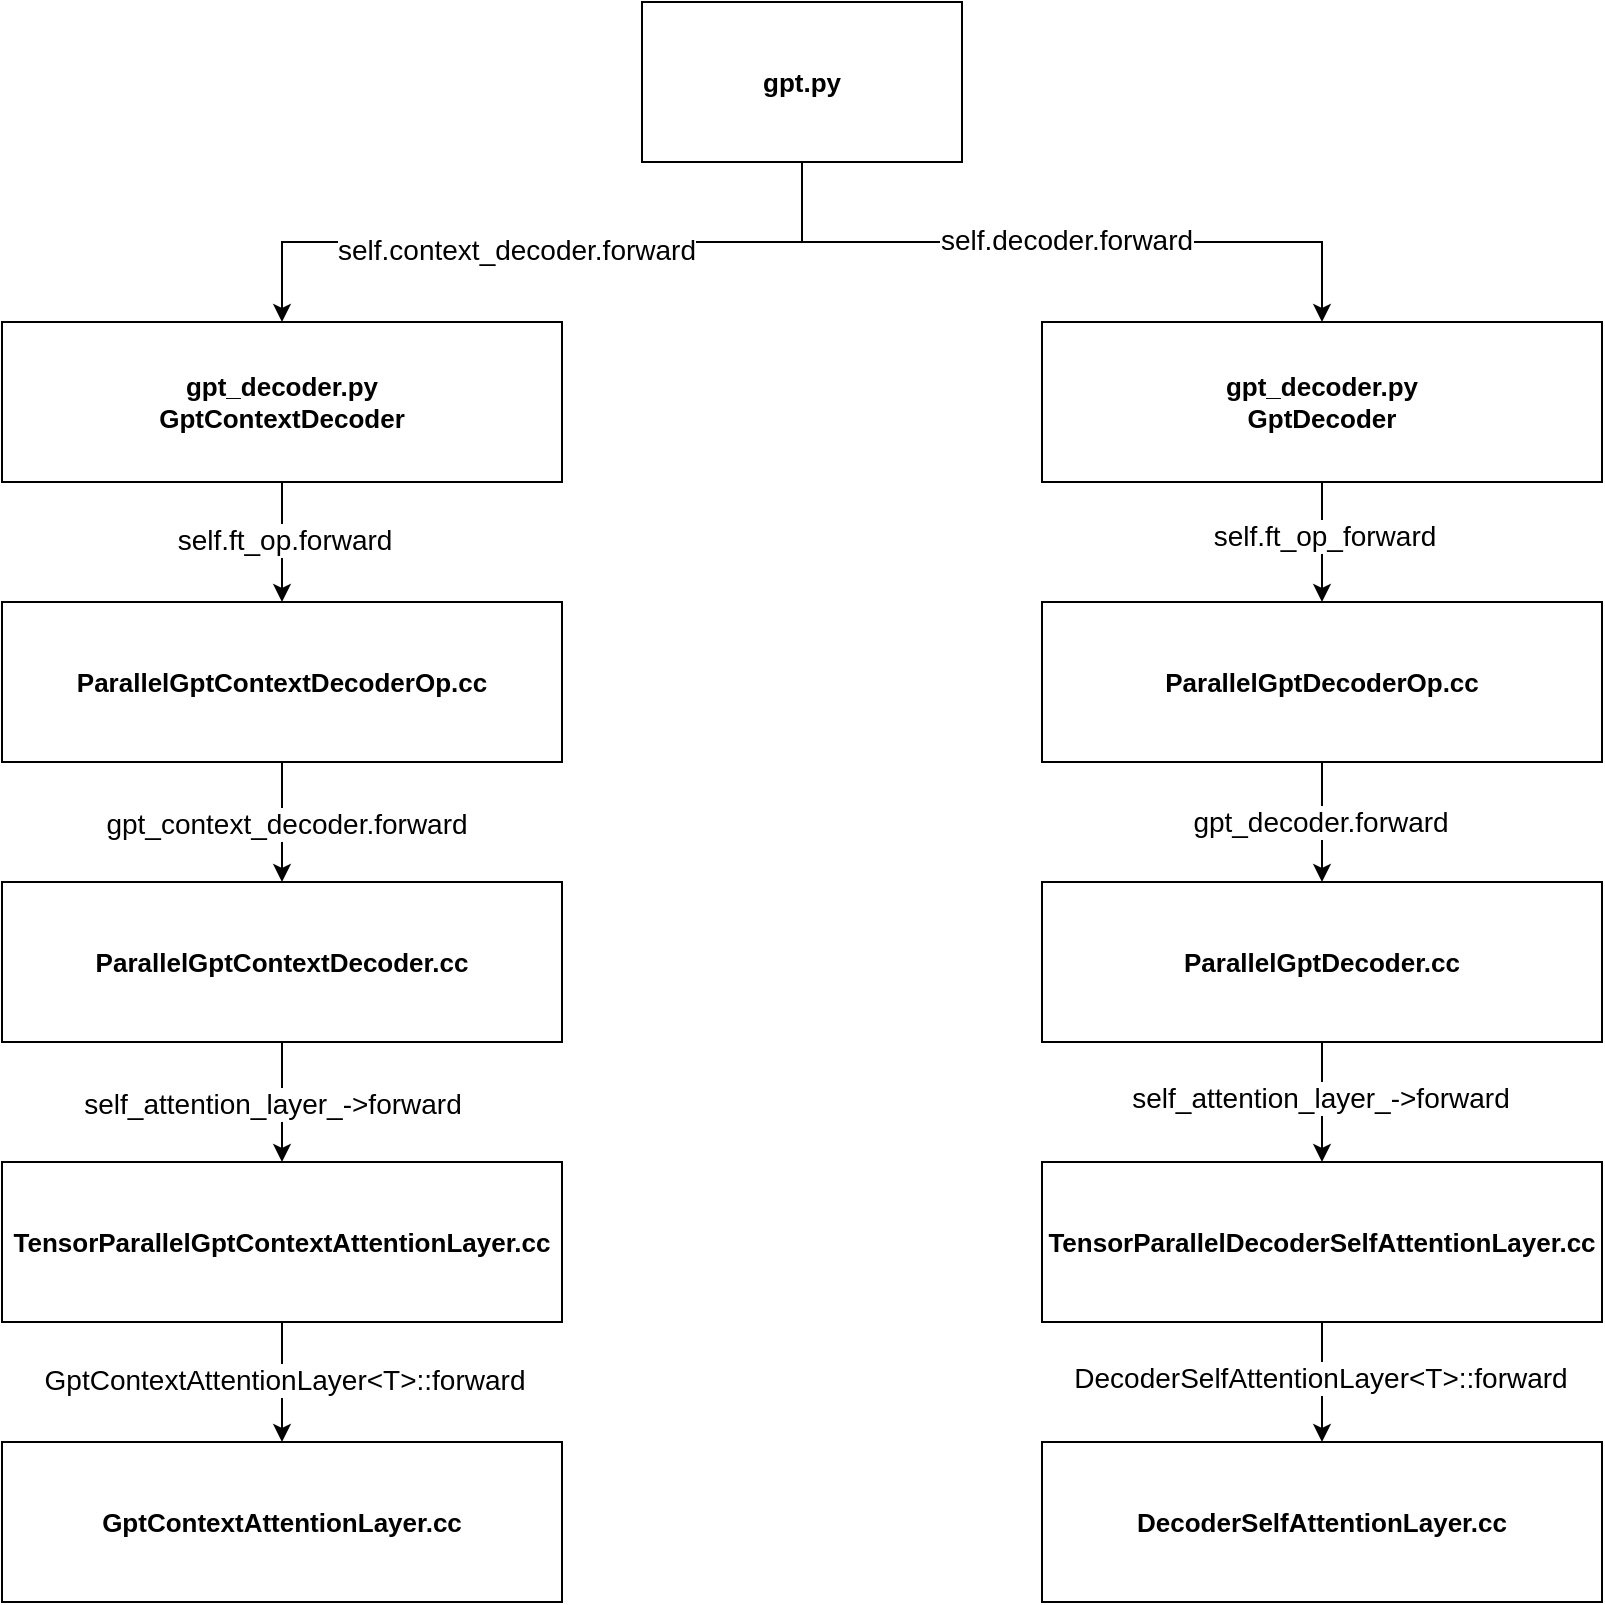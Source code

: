 <mxfile version="24.4.13" type="github">
  <diagram name="第 1 页" id="Shxo8c8ruzFcI2NnvS2r">
    <mxGraphModel dx="1434" dy="780" grid="1" gridSize="10" guides="1" tooltips="1" connect="1" arrows="1" fold="1" page="1" pageScale="1" pageWidth="827" pageHeight="1169" math="0" shadow="0">
      <root>
        <mxCell id="0" />
        <mxCell id="1" parent="0" />
        <mxCell id="2ow2e5n1_LkANaT4E1-G-15" value="" style="edgeStyle=orthogonalEdgeStyle;rounded=0;orthogonalLoop=1;jettySize=auto;html=1;entryX=0.5;entryY=0;entryDx=0;entryDy=0;exitX=0.5;exitY=1;exitDx=0;exitDy=0;" edge="1" parent="1" source="2ow2e5n1_LkANaT4E1-G-1" target="2ow2e5n1_LkANaT4E1-G-3">
          <mxGeometry relative="1" as="geometry">
            <mxPoint x="400" y="290" as="targetPoint" />
          </mxGeometry>
        </mxCell>
        <mxCell id="2ow2e5n1_LkANaT4E1-G-16" value="&lt;font style=&quot;font-size: 14px;&quot;&gt;self.context_decoder.forward&lt;/font&gt;" style="edgeLabel;html=1;align=center;verticalAlign=middle;resizable=0;points=[];" vertex="1" connectable="0" parent="2ow2e5n1_LkANaT4E1-G-15">
          <mxGeometry x="0.076" y="4" relative="1" as="geometry">
            <mxPoint as="offset" />
          </mxGeometry>
        </mxCell>
        <mxCell id="2ow2e5n1_LkANaT4E1-G-17" style="edgeStyle=orthogonalEdgeStyle;rounded=0;orthogonalLoop=1;jettySize=auto;html=1;entryX=0.5;entryY=0;entryDx=0;entryDy=0;exitX=0.5;exitY=1;exitDx=0;exitDy=0;" edge="1" parent="1" source="2ow2e5n1_LkANaT4E1-G-1" target="2ow2e5n1_LkANaT4E1-G-9">
          <mxGeometry relative="1" as="geometry" />
        </mxCell>
        <mxCell id="2ow2e5n1_LkANaT4E1-G-36" value="&lt;font style=&quot;font-size: 14px;&quot;&gt;self.decoder.forward&lt;/font&gt;" style="edgeLabel;html=1;align=center;verticalAlign=middle;resizable=0;points=[];" vertex="1" connectable="0" parent="2ow2e5n1_LkANaT4E1-G-17">
          <mxGeometry x="0.012" y="1" relative="1" as="geometry">
            <mxPoint as="offset" />
          </mxGeometry>
        </mxCell>
        <mxCell id="2ow2e5n1_LkANaT4E1-G-1" value="&lt;font size=&quot;1&quot; style=&quot;&quot;&gt;&lt;b style=&quot;font-size: 13px;&quot;&gt;gpt.py&lt;/b&gt;&lt;/font&gt;" style="rounded=0;whiteSpace=wrap;html=1;" vertex="1" parent="1">
          <mxGeometry x="320" y="120" width="160" height="80" as="geometry" />
        </mxCell>
        <mxCell id="2ow2e5n1_LkANaT4E1-G-10" value="" style="edgeStyle=orthogonalEdgeStyle;rounded=0;orthogonalLoop=1;jettySize=auto;html=1;" edge="1" parent="1" source="2ow2e5n1_LkANaT4E1-G-3" target="2ow2e5n1_LkANaT4E1-G-4">
          <mxGeometry relative="1" as="geometry" />
        </mxCell>
        <mxCell id="2ow2e5n1_LkANaT4E1-G-13" value="&lt;font style=&quot;font-size: 14px;&quot;&gt;self.ft_op.forward&lt;/font&gt;" style="edgeLabel;html=1;align=center;verticalAlign=middle;resizable=0;points=[];" vertex="1" connectable="0" parent="2ow2e5n1_LkANaT4E1-G-10">
          <mxGeometry x="-0.033" y="1" relative="1" as="geometry">
            <mxPoint as="offset" />
          </mxGeometry>
        </mxCell>
        <mxCell id="2ow2e5n1_LkANaT4E1-G-3" value="&lt;font style=&quot;font-size: 13px;&quot;&gt;&lt;b style=&quot;&quot;&gt;gpt_decoder.py&lt;/b&gt;&lt;/font&gt;&lt;div style=&quot;font-size: 13px;&quot;&gt;&lt;font style=&quot;font-size: 13px;&quot;&gt;&lt;b style=&quot;&quot;&gt;GptContextDecoder&lt;/b&gt;&lt;/font&gt;&lt;/div&gt;" style="rounded=0;whiteSpace=wrap;html=1;" vertex="1" parent="1">
          <mxGeometry y="280" width="280" height="80" as="geometry" />
        </mxCell>
        <mxCell id="2ow2e5n1_LkANaT4E1-G-11" value="" style="edgeStyle=orthogonalEdgeStyle;rounded=0;orthogonalLoop=1;jettySize=auto;html=1;" edge="1" parent="1" source="2ow2e5n1_LkANaT4E1-G-4" target="2ow2e5n1_LkANaT4E1-G-6">
          <mxGeometry relative="1" as="geometry" />
        </mxCell>
        <mxCell id="2ow2e5n1_LkANaT4E1-G-18" value="&lt;font style=&quot;font-size: 14px;&quot;&gt;gpt_context_decoder.forward&lt;/font&gt;" style="edgeLabel;html=1;align=center;verticalAlign=middle;resizable=0;points=[];" vertex="1" connectable="0" parent="2ow2e5n1_LkANaT4E1-G-11">
          <mxGeometry x="0.033" y="2" relative="1" as="geometry">
            <mxPoint as="offset" />
          </mxGeometry>
        </mxCell>
        <mxCell id="2ow2e5n1_LkANaT4E1-G-4" value="&lt;b style=&quot;&quot;&gt;&lt;font style=&quot;font-size: 13px;&quot;&gt;ParallelGptContextDecoderOp.cc&lt;/font&gt;&lt;/b&gt;" style="rounded=0;whiteSpace=wrap;html=1;" vertex="1" parent="1">
          <mxGeometry y="420" width="280" height="80" as="geometry" />
        </mxCell>
        <mxCell id="2ow2e5n1_LkANaT4E1-G-12" value="" style="edgeStyle=orthogonalEdgeStyle;rounded=0;orthogonalLoop=1;jettySize=auto;html=1;" edge="1" parent="1" source="2ow2e5n1_LkANaT4E1-G-6" target="2ow2e5n1_LkANaT4E1-G-7">
          <mxGeometry relative="1" as="geometry" />
        </mxCell>
        <mxCell id="2ow2e5n1_LkANaT4E1-G-21" value="Text" style="edgeLabel;html=1;align=center;verticalAlign=middle;resizable=0;points=[];" vertex="1" connectable="0" parent="2ow2e5n1_LkANaT4E1-G-12">
          <mxGeometry x="0.067" y="1" relative="1" as="geometry">
            <mxPoint as="offset" />
          </mxGeometry>
        </mxCell>
        <mxCell id="2ow2e5n1_LkANaT4E1-G-22" value="&lt;font style=&quot;font-size: 14px;&quot;&gt;self_attention_layer_-&amp;gt;forward&lt;/font&gt;" style="edgeLabel;html=1;align=center;verticalAlign=middle;resizable=0;points=[];" vertex="1" connectable="0" parent="2ow2e5n1_LkANaT4E1-G-12">
          <mxGeometry x="0.033" y="-5" relative="1" as="geometry">
            <mxPoint as="offset" />
          </mxGeometry>
        </mxCell>
        <mxCell id="2ow2e5n1_LkANaT4E1-G-6" value="&lt;b style=&quot;&quot;&gt;&lt;font style=&quot;font-size: 13px;&quot;&gt;ParallelGptContextDecoder.cc&lt;/font&gt;&lt;/b&gt;" style="rounded=0;whiteSpace=wrap;html=1;" vertex="1" parent="1">
          <mxGeometry y="560" width="280" height="80" as="geometry" />
        </mxCell>
        <mxCell id="2ow2e5n1_LkANaT4E1-G-23" value="" style="edgeStyle=orthogonalEdgeStyle;rounded=0;orthogonalLoop=1;jettySize=auto;html=1;" edge="1" parent="1" source="2ow2e5n1_LkANaT4E1-G-7" target="2ow2e5n1_LkANaT4E1-G-20">
          <mxGeometry relative="1" as="geometry" />
        </mxCell>
        <mxCell id="2ow2e5n1_LkANaT4E1-G-24" value="&lt;font style=&quot;font-size: 14px;&quot;&gt;GptContextAttentionLayer&amp;lt;T&amp;gt;::forward&lt;/font&gt;" style="edgeLabel;html=1;align=center;verticalAlign=middle;resizable=0;points=[];" vertex="1" connectable="0" parent="2ow2e5n1_LkANaT4E1-G-23">
          <mxGeometry x="-0.033" y="1" relative="1" as="geometry">
            <mxPoint as="offset" />
          </mxGeometry>
        </mxCell>
        <mxCell id="2ow2e5n1_LkANaT4E1-G-7" value="&lt;b style=&quot;&quot;&gt;&lt;font style=&quot;font-size: 13px;&quot;&gt;TensorParallelGptContextAttentionLayer.cc&lt;/font&gt;&lt;/b&gt;" style="rounded=0;whiteSpace=wrap;html=1;" vertex="1" parent="1">
          <mxGeometry y="700" width="280" height="80" as="geometry" />
        </mxCell>
        <mxCell id="2ow2e5n1_LkANaT4E1-G-26" value="" style="edgeStyle=orthogonalEdgeStyle;rounded=0;orthogonalLoop=1;jettySize=auto;html=1;" edge="1" parent="1" source="2ow2e5n1_LkANaT4E1-G-9" target="2ow2e5n1_LkANaT4E1-G-25">
          <mxGeometry relative="1" as="geometry" />
        </mxCell>
        <mxCell id="2ow2e5n1_LkANaT4E1-G-27" value="&lt;font style=&quot;font-size: 14px;&quot;&gt;self.ft_op_forward&lt;/font&gt;" style="edgeLabel;html=1;align=center;verticalAlign=middle;resizable=0;points=[];" vertex="1" connectable="0" parent="2ow2e5n1_LkANaT4E1-G-26">
          <mxGeometry x="-0.1" y="1" relative="1" as="geometry">
            <mxPoint as="offset" />
          </mxGeometry>
        </mxCell>
        <mxCell id="2ow2e5n1_LkANaT4E1-G-9" value="&lt;font style=&quot;font-size: 13px;&quot;&gt;&lt;b style=&quot;&quot;&gt;gpt_decoder.py&lt;/b&gt;&lt;/font&gt;&lt;div style=&quot;font-size: 13px;&quot;&gt;&lt;font style=&quot;font-size: 13px;&quot;&gt;&lt;b style=&quot;&quot;&gt;GptDecoder&lt;/b&gt;&lt;/font&gt;&lt;/div&gt;" style="rounded=0;whiteSpace=wrap;html=1;" vertex="1" parent="1">
          <mxGeometry x="520" y="280" width="280" height="80" as="geometry" />
        </mxCell>
        <mxCell id="2ow2e5n1_LkANaT4E1-G-20" value="&lt;b style=&quot;&quot;&gt;&lt;font style=&quot;font-size: 13px;&quot;&gt;GptContextAttentionLayer.cc&lt;/font&gt;&lt;/b&gt;" style="rounded=0;whiteSpace=wrap;html=1;" vertex="1" parent="1">
          <mxGeometry y="840" width="280" height="80" as="geometry" />
        </mxCell>
        <mxCell id="2ow2e5n1_LkANaT4E1-G-29" value="" style="edgeStyle=orthogonalEdgeStyle;rounded=0;orthogonalLoop=1;jettySize=auto;html=1;" edge="1" parent="1" source="2ow2e5n1_LkANaT4E1-G-25" target="2ow2e5n1_LkANaT4E1-G-28">
          <mxGeometry relative="1" as="geometry" />
        </mxCell>
        <mxCell id="2ow2e5n1_LkANaT4E1-G-31" value="&lt;font style=&quot;font-size: 14px;&quot;&gt;gpt_decoder.forward&lt;/font&gt;" style="edgeLabel;html=1;align=center;verticalAlign=middle;resizable=0;points=[];" vertex="1" connectable="0" parent="2ow2e5n1_LkANaT4E1-G-29">
          <mxGeometry y="-1" relative="1" as="geometry">
            <mxPoint as="offset" />
          </mxGeometry>
        </mxCell>
        <mxCell id="2ow2e5n1_LkANaT4E1-G-25" value="&lt;b style=&quot;&quot;&gt;&lt;font style=&quot;font-size: 13px;&quot;&gt;ParallelGptDecoderOp.cc&lt;/font&gt;&lt;/b&gt;" style="rounded=0;whiteSpace=wrap;html=1;" vertex="1" parent="1">
          <mxGeometry x="520" y="420" width="280" height="80" as="geometry" />
        </mxCell>
        <mxCell id="2ow2e5n1_LkANaT4E1-G-34" value="" style="edgeStyle=orthogonalEdgeStyle;rounded=0;orthogonalLoop=1;jettySize=auto;html=1;" edge="1" parent="1" source="2ow2e5n1_LkANaT4E1-G-28" target="2ow2e5n1_LkANaT4E1-G-32">
          <mxGeometry relative="1" as="geometry" />
        </mxCell>
        <mxCell id="2ow2e5n1_LkANaT4E1-G-37" value="&lt;font style=&quot;font-size: 14px;&quot;&gt;self_attention_layer_-&amp;gt;forward&lt;/font&gt;" style="edgeLabel;html=1;align=center;verticalAlign=middle;resizable=0;points=[];" vertex="1" connectable="0" parent="2ow2e5n1_LkANaT4E1-G-34">
          <mxGeometry x="-0.067" y="-1" relative="1" as="geometry">
            <mxPoint as="offset" />
          </mxGeometry>
        </mxCell>
        <mxCell id="2ow2e5n1_LkANaT4E1-G-28" value="&lt;b style=&quot;&quot;&gt;&lt;font style=&quot;font-size: 13px;&quot;&gt;ParallelGptDecoder.cc&lt;/font&gt;&lt;/b&gt;" style="rounded=0;whiteSpace=wrap;html=1;" vertex="1" parent="1">
          <mxGeometry x="520" y="560" width="280" height="80" as="geometry" />
        </mxCell>
        <mxCell id="2ow2e5n1_LkANaT4E1-G-35" value="" style="edgeStyle=orthogonalEdgeStyle;rounded=0;orthogonalLoop=1;jettySize=auto;html=1;" edge="1" parent="1" source="2ow2e5n1_LkANaT4E1-G-32" target="2ow2e5n1_LkANaT4E1-G-33">
          <mxGeometry relative="1" as="geometry" />
        </mxCell>
        <mxCell id="2ow2e5n1_LkANaT4E1-G-38" value="&lt;font style=&quot;font-size: 14px;&quot;&gt;DecoderSelfAttentionLayer&amp;lt;T&amp;gt;::forward&lt;/font&gt;" style="edgeLabel;html=1;align=center;verticalAlign=middle;resizable=0;points=[];" vertex="1" connectable="0" parent="2ow2e5n1_LkANaT4E1-G-35">
          <mxGeometry x="-0.067" y="-1" relative="1" as="geometry">
            <mxPoint as="offset" />
          </mxGeometry>
        </mxCell>
        <mxCell id="2ow2e5n1_LkANaT4E1-G-32" value="&lt;b style=&quot;&quot;&gt;&lt;font style=&quot;font-size: 13px;&quot;&gt;TensorParallelDecoderSelfAttentionLayer.cc&lt;/font&gt;&lt;/b&gt;" style="rounded=0;whiteSpace=wrap;html=1;" vertex="1" parent="1">
          <mxGeometry x="520" y="700" width="280" height="80" as="geometry" />
        </mxCell>
        <mxCell id="2ow2e5n1_LkANaT4E1-G-33" value="&lt;b style=&quot;&quot;&gt;&lt;font style=&quot;font-size: 13px;&quot;&gt;DecoderSelfAttentionLayer.cc&lt;/font&gt;&lt;/b&gt;" style="rounded=0;whiteSpace=wrap;html=1;" vertex="1" parent="1">
          <mxGeometry x="520" y="840" width="280" height="80" as="geometry" />
        </mxCell>
      </root>
    </mxGraphModel>
  </diagram>
</mxfile>
